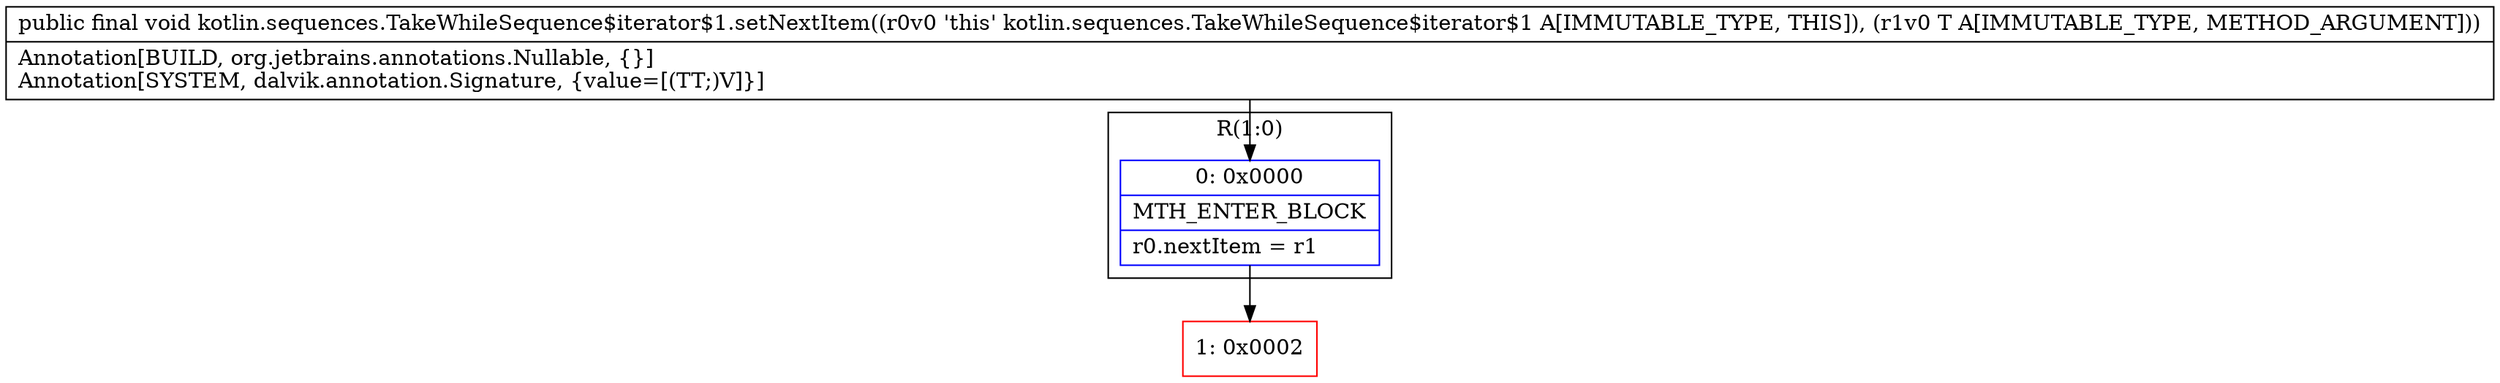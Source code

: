 digraph "CFG forkotlin.sequences.TakeWhileSequence$iterator$1.setNextItem(Ljava\/lang\/Object;)V" {
subgraph cluster_Region_1995087451 {
label = "R(1:0)";
node [shape=record,color=blue];
Node_0 [shape=record,label="{0\:\ 0x0000|MTH_ENTER_BLOCK\l|r0.nextItem = r1\l}"];
}
Node_1 [shape=record,color=red,label="{1\:\ 0x0002}"];
MethodNode[shape=record,label="{public final void kotlin.sequences.TakeWhileSequence$iterator$1.setNextItem((r0v0 'this' kotlin.sequences.TakeWhileSequence$iterator$1 A[IMMUTABLE_TYPE, THIS]), (r1v0 T A[IMMUTABLE_TYPE, METHOD_ARGUMENT]))  | Annotation[BUILD, org.jetbrains.annotations.Nullable, \{\}]\lAnnotation[SYSTEM, dalvik.annotation.Signature, \{value=[(TT;)V]\}]\l}"];
MethodNode -> Node_0;
Node_0 -> Node_1;
}


